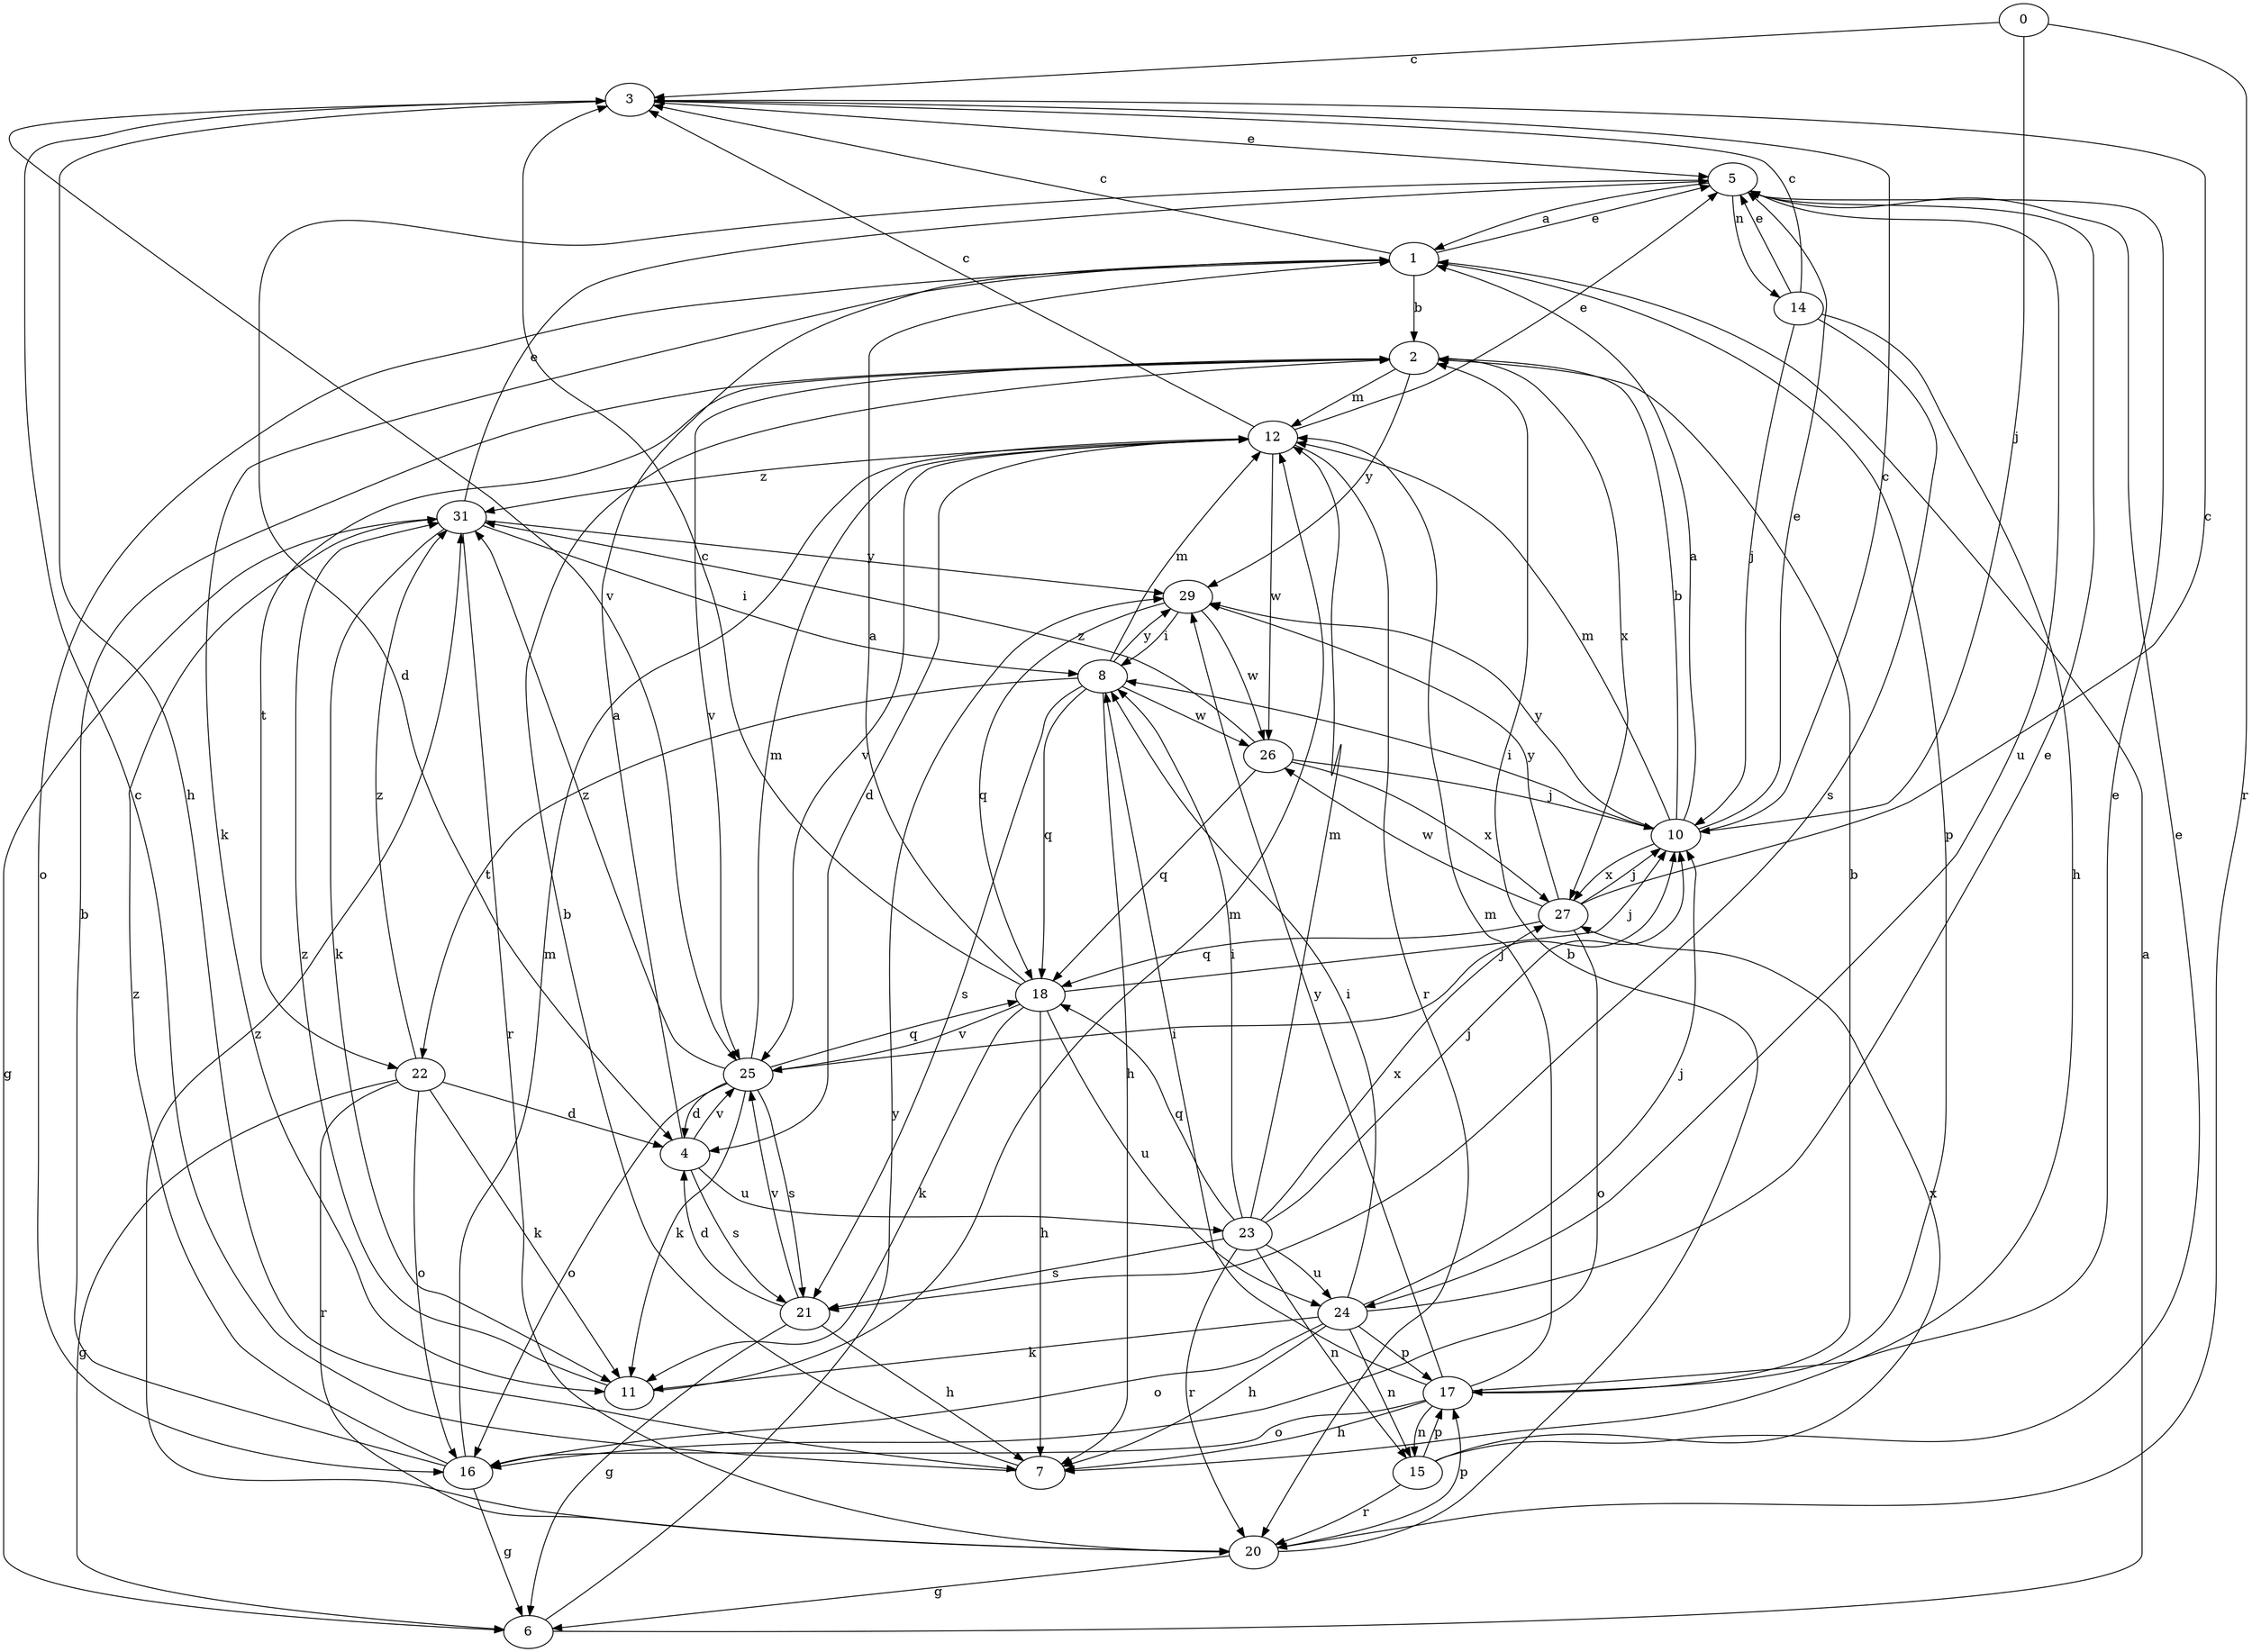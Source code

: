strict digraph  {
0;
1;
2;
3;
4;
5;
6;
7;
8;
10;
11;
12;
14;
15;
16;
17;
18;
20;
21;
22;
23;
24;
25;
26;
27;
29;
31;
0 -> 3  [label=c];
0 -> 10  [label=j];
0 -> 20  [label=r];
1 -> 2  [label=b];
1 -> 3  [label=c];
1 -> 5  [label=e];
1 -> 11  [label=k];
1 -> 16  [label=o];
1 -> 17  [label=p];
2 -> 12  [label=m];
2 -> 22  [label=t];
2 -> 25  [label=v];
2 -> 27  [label=x];
2 -> 29  [label=y];
3 -> 5  [label=e];
3 -> 7  [label=h];
3 -> 25  [label=v];
4 -> 1  [label=a];
4 -> 21  [label=s];
4 -> 23  [label=u];
4 -> 25  [label=v];
5 -> 1  [label=a];
5 -> 4  [label=d];
5 -> 14  [label=n];
5 -> 24  [label=u];
6 -> 1  [label=a];
6 -> 29  [label=y];
7 -> 2  [label=b];
7 -> 3  [label=c];
8 -> 7  [label=h];
8 -> 12  [label=m];
8 -> 18  [label=q];
8 -> 21  [label=s];
8 -> 22  [label=t];
8 -> 26  [label=w];
8 -> 29  [label=y];
10 -> 1  [label=a];
10 -> 2  [label=b];
10 -> 3  [label=c];
10 -> 5  [label=e];
10 -> 8  [label=i];
10 -> 12  [label=m];
10 -> 27  [label=x];
10 -> 29  [label=y];
11 -> 12  [label=m];
11 -> 31  [label=z];
12 -> 3  [label=c];
12 -> 4  [label=d];
12 -> 5  [label=e];
12 -> 20  [label=r];
12 -> 25  [label=v];
12 -> 26  [label=w];
12 -> 31  [label=z];
14 -> 3  [label=c];
14 -> 5  [label=e];
14 -> 7  [label=h];
14 -> 10  [label=j];
14 -> 21  [label=s];
15 -> 5  [label=e];
15 -> 17  [label=p];
15 -> 20  [label=r];
15 -> 27  [label=x];
16 -> 2  [label=b];
16 -> 6  [label=g];
16 -> 12  [label=m];
16 -> 31  [label=z];
17 -> 2  [label=b];
17 -> 5  [label=e];
17 -> 7  [label=h];
17 -> 8  [label=i];
17 -> 12  [label=m];
17 -> 15  [label=n];
17 -> 16  [label=o];
17 -> 29  [label=y];
18 -> 1  [label=a];
18 -> 3  [label=c];
18 -> 7  [label=h];
18 -> 10  [label=j];
18 -> 11  [label=k];
18 -> 24  [label=u];
18 -> 25  [label=v];
20 -> 2  [label=b];
20 -> 6  [label=g];
20 -> 17  [label=p];
20 -> 31  [label=z];
21 -> 4  [label=d];
21 -> 6  [label=g];
21 -> 7  [label=h];
21 -> 25  [label=v];
22 -> 4  [label=d];
22 -> 6  [label=g];
22 -> 11  [label=k];
22 -> 16  [label=o];
22 -> 20  [label=r];
22 -> 31  [label=z];
23 -> 8  [label=i];
23 -> 10  [label=j];
23 -> 12  [label=m];
23 -> 15  [label=n];
23 -> 18  [label=q];
23 -> 20  [label=r];
23 -> 21  [label=s];
23 -> 24  [label=u];
23 -> 27  [label=x];
24 -> 5  [label=e];
24 -> 7  [label=h];
24 -> 8  [label=i];
24 -> 10  [label=j];
24 -> 11  [label=k];
24 -> 15  [label=n];
24 -> 16  [label=o];
24 -> 17  [label=p];
25 -> 4  [label=d];
25 -> 10  [label=j];
25 -> 11  [label=k];
25 -> 12  [label=m];
25 -> 16  [label=o];
25 -> 18  [label=q];
25 -> 21  [label=s];
25 -> 31  [label=z];
26 -> 10  [label=j];
26 -> 18  [label=q];
26 -> 27  [label=x];
26 -> 31  [label=z];
27 -> 3  [label=c];
27 -> 10  [label=j];
27 -> 16  [label=o];
27 -> 18  [label=q];
27 -> 26  [label=w];
27 -> 29  [label=y];
29 -> 8  [label=i];
29 -> 18  [label=q];
29 -> 26  [label=w];
31 -> 5  [label=e];
31 -> 6  [label=g];
31 -> 8  [label=i];
31 -> 11  [label=k];
31 -> 20  [label=r];
31 -> 29  [label=y];
}
